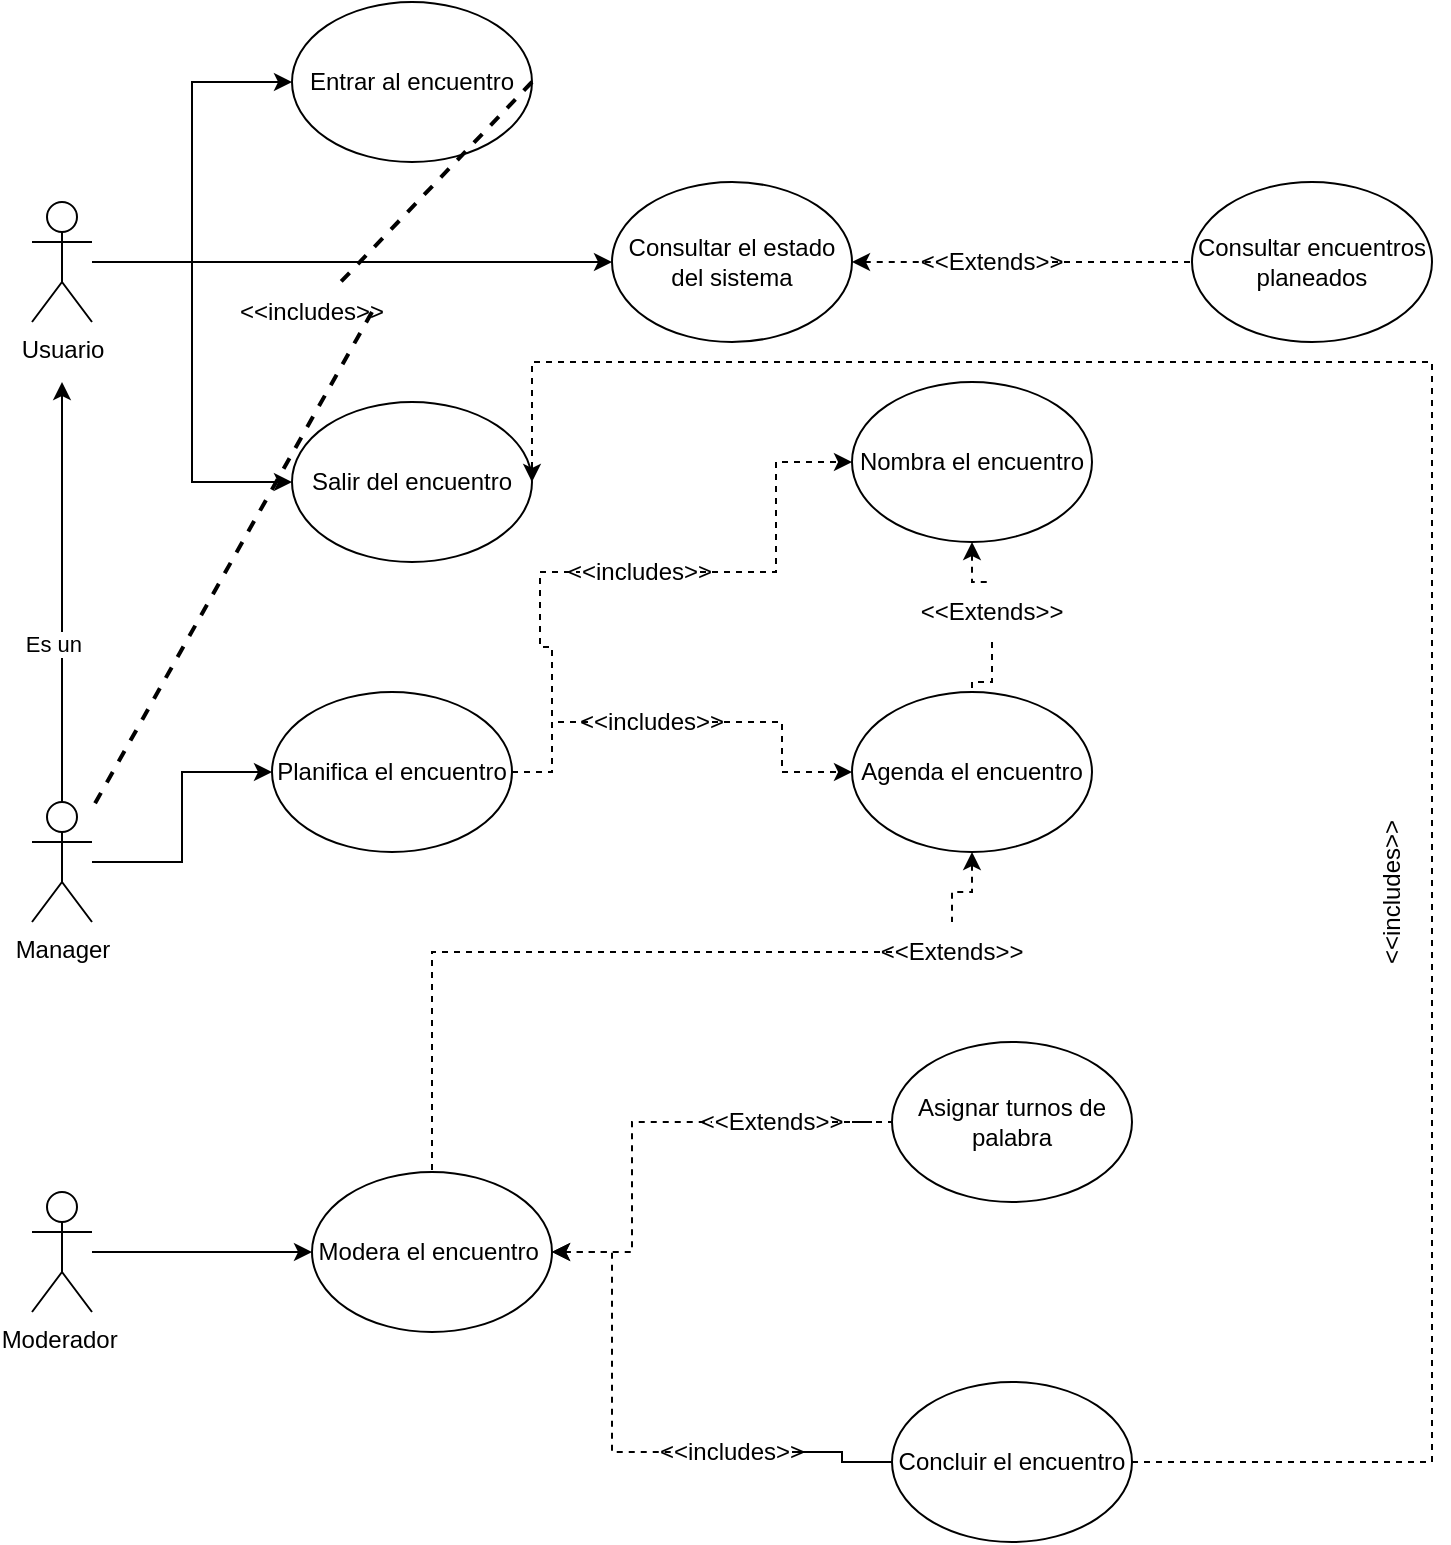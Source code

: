 <mxfile version="21.1.2" type="device">
  <diagram name="Página-1" id="Hc4uAjDOSzZKf6fAHVU8">
    <mxGraphModel dx="1036" dy="614" grid="1" gridSize="10" guides="1" tooltips="1" connect="1" arrows="1" fold="1" page="1" pageScale="1" pageWidth="827" pageHeight="1169" math="0" shadow="0">
      <root>
        <mxCell id="0" />
        <mxCell id="1" parent="0" />
        <mxCell id="Zw7e7EIyPkA-x-o7fJzw-4" style="edgeStyle=orthogonalEdgeStyle;rounded=0;orthogonalLoop=1;jettySize=auto;html=1;entryX=0;entryY=0.5;entryDx=0;entryDy=0;" parent="1" source="Zw7e7EIyPkA-x-o7fJzw-1" target="Zw7e7EIyPkA-x-o7fJzw-2" edge="1">
          <mxGeometry relative="1" as="geometry" />
        </mxCell>
        <mxCell id="Zw7e7EIyPkA-x-o7fJzw-5" style="edgeStyle=orthogonalEdgeStyle;rounded=0;orthogonalLoop=1;jettySize=auto;html=1;entryX=0;entryY=0.5;entryDx=0;entryDy=0;" parent="1" source="Zw7e7EIyPkA-x-o7fJzw-1" target="Zw7e7EIyPkA-x-o7fJzw-3" edge="1">
          <mxGeometry relative="1" as="geometry" />
        </mxCell>
        <mxCell id="9dRPQJvyAAZghA8Qvqfq-46" style="edgeStyle=orthogonalEdgeStyle;rounded=0;orthogonalLoop=1;jettySize=auto;html=1;entryX=0;entryY=0.5;entryDx=0;entryDy=0;" edge="1" parent="1" source="Zw7e7EIyPkA-x-o7fJzw-1" target="9dRPQJvyAAZghA8Qvqfq-45">
          <mxGeometry relative="1" as="geometry" />
        </mxCell>
        <mxCell id="Zw7e7EIyPkA-x-o7fJzw-1" value="Usuario" style="shape=umlActor;verticalLabelPosition=bottom;verticalAlign=top;html=1;outlineConnect=0;" parent="1" vertex="1">
          <mxGeometry x="80" y="170" width="30" height="60" as="geometry" />
        </mxCell>
        <mxCell id="Zw7e7EIyPkA-x-o7fJzw-2" value="Entrar al encuentro" style="ellipse;whiteSpace=wrap;html=1;" parent="1" vertex="1">
          <mxGeometry x="210" y="70" width="120" height="80" as="geometry" />
        </mxCell>
        <mxCell id="Zw7e7EIyPkA-x-o7fJzw-3" value="Salir del encuentro" style="ellipse;whiteSpace=wrap;html=1;" parent="1" vertex="1">
          <mxGeometry x="210" y="270" width="120" height="80" as="geometry" />
        </mxCell>
        <mxCell id="9dRPQJvyAAZghA8Qvqfq-6" style="edgeStyle=orthogonalEdgeStyle;rounded=0;orthogonalLoop=1;jettySize=auto;html=1;" edge="1" parent="1" source="9dRPQJvyAAZghA8Qvqfq-2">
          <mxGeometry relative="1" as="geometry">
            <mxPoint x="95" y="260" as="targetPoint" />
          </mxGeometry>
        </mxCell>
        <mxCell id="9dRPQJvyAAZghA8Qvqfq-7" value="Es un&amp;nbsp;" style="edgeLabel;html=1;align=center;verticalAlign=middle;resizable=0;points=[];" vertex="1" connectable="0" parent="9dRPQJvyAAZghA8Qvqfq-6">
          <mxGeometry x="-0.249" y="3" relative="1" as="geometry">
            <mxPoint as="offset" />
          </mxGeometry>
        </mxCell>
        <mxCell id="9dRPQJvyAAZghA8Qvqfq-22" style="edgeStyle=orthogonalEdgeStyle;rounded=0;orthogonalLoop=1;jettySize=auto;html=1;entryX=0;entryY=0.5;entryDx=0;entryDy=0;" edge="1" parent="1" source="9dRPQJvyAAZghA8Qvqfq-2" target="9dRPQJvyAAZghA8Qvqfq-8">
          <mxGeometry relative="1" as="geometry" />
        </mxCell>
        <mxCell id="9dRPQJvyAAZghA8Qvqfq-2" value="Manager" style="shape=umlActor;verticalLabelPosition=bottom;verticalAlign=top;html=1;outlineConnect=0;" vertex="1" parent="1">
          <mxGeometry x="80" y="470" width="30" height="60" as="geometry" />
        </mxCell>
        <mxCell id="9dRPQJvyAAZghA8Qvqfq-3" value="" style="endArrow=none;dashed=1;html=1;strokeWidth=2;rounded=0;exitX=1;exitY=0.5;exitDx=0;exitDy=0;" edge="1" parent="1" source="9dRPQJvyAAZghA8Qvqfq-4" target="9dRPQJvyAAZghA8Qvqfq-2">
          <mxGeometry width="50" height="50" relative="1" as="geometry">
            <mxPoint x="390" y="320" as="sourcePoint" />
            <mxPoint x="440" y="270" as="targetPoint" />
          </mxGeometry>
        </mxCell>
        <mxCell id="9dRPQJvyAAZghA8Qvqfq-5" value="" style="endArrow=none;dashed=1;html=1;strokeWidth=2;rounded=0;exitX=1;exitY=0.5;exitDx=0;exitDy=0;" edge="1" parent="1" source="Zw7e7EIyPkA-x-o7fJzw-2" target="9dRPQJvyAAZghA8Qvqfq-4">
          <mxGeometry width="50" height="50" relative="1" as="geometry">
            <mxPoint x="330" y="110" as="sourcePoint" />
            <mxPoint x="90" y="345" as="targetPoint" />
          </mxGeometry>
        </mxCell>
        <mxCell id="9dRPQJvyAAZghA8Qvqfq-4" value="&amp;lt;&amp;lt;includes&amp;gt;&amp;gt;" style="text;html=1;strokeColor=none;fillColor=none;align=center;verticalAlign=middle;whiteSpace=wrap;rounded=0;" vertex="1" parent="1">
          <mxGeometry x="190" y="210" width="60" height="30" as="geometry" />
        </mxCell>
        <mxCell id="9dRPQJvyAAZghA8Qvqfq-12" style="edgeStyle=orthogonalEdgeStyle;rounded=0;orthogonalLoop=1;jettySize=auto;html=1;entryX=0;entryY=0.5;entryDx=0;entryDy=0;dashed=1;" edge="1" parent="1" source="9dRPQJvyAAZghA8Qvqfq-17" target="9dRPQJvyAAZghA8Qvqfq-10">
          <mxGeometry relative="1" as="geometry" />
        </mxCell>
        <mxCell id="9dRPQJvyAAZghA8Qvqfq-13" style="edgeStyle=orthogonalEdgeStyle;rounded=0;orthogonalLoop=1;jettySize=auto;html=1;entryX=0;entryY=0.5;entryDx=0;entryDy=0;dashed=1;" edge="1" parent="1" source="9dRPQJvyAAZghA8Qvqfq-15" target="9dRPQJvyAAZghA8Qvqfq-9">
          <mxGeometry relative="1" as="geometry" />
        </mxCell>
        <mxCell id="9dRPQJvyAAZghA8Qvqfq-8" value="Planifica el encuentro" style="ellipse;whiteSpace=wrap;html=1;" vertex="1" parent="1">
          <mxGeometry x="200" y="415" width="120" height="80" as="geometry" />
        </mxCell>
        <mxCell id="9dRPQJvyAAZghA8Qvqfq-24" style="edgeStyle=orthogonalEdgeStyle;rounded=0;orthogonalLoop=1;jettySize=auto;html=1;dashed=1;startArrow=none;startFill=0;endArrow=none;endFill=0;" edge="1" parent="1" source="9dRPQJvyAAZghA8Qvqfq-26" target="9dRPQJvyAAZghA8Qvqfq-10">
          <mxGeometry relative="1" as="geometry" />
        </mxCell>
        <mxCell id="9dRPQJvyAAZghA8Qvqfq-9" value="Nombra el encuentro" style="ellipse;whiteSpace=wrap;html=1;" vertex="1" parent="1">
          <mxGeometry x="490" y="260" width="120" height="80" as="geometry" />
        </mxCell>
        <mxCell id="9dRPQJvyAAZghA8Qvqfq-25" style="edgeStyle=orthogonalEdgeStyle;rounded=0;orthogonalLoop=1;jettySize=auto;html=1;entryX=0.5;entryY=0;entryDx=0;entryDy=0;dashed=1;endArrow=none;endFill=0;startArrow=none;startFill=0;" edge="1" parent="1" source="9dRPQJvyAAZghA8Qvqfq-28" target="9dRPQJvyAAZghA8Qvqfq-11">
          <mxGeometry relative="1" as="geometry" />
        </mxCell>
        <mxCell id="9dRPQJvyAAZghA8Qvqfq-10" value="Agenda el encuentro" style="ellipse;whiteSpace=wrap;html=1;" vertex="1" parent="1">
          <mxGeometry x="490" y="415" width="120" height="80" as="geometry" />
        </mxCell>
        <mxCell id="9dRPQJvyAAZghA8Qvqfq-35" style="edgeStyle=orthogonalEdgeStyle;rounded=0;orthogonalLoop=1;jettySize=auto;html=1;entryX=0;entryY=0.5;entryDx=0;entryDy=0;dashed=1;endArrow=none;endFill=0;" edge="1" parent="1" source="9dRPQJvyAAZghA8Qvqfq-37" target="9dRPQJvyAAZghA8Qvqfq-33">
          <mxGeometry relative="1" as="geometry" />
        </mxCell>
        <mxCell id="9dRPQJvyAAZghA8Qvqfq-36" style="edgeStyle=orthogonalEdgeStyle;rounded=0;orthogonalLoop=1;jettySize=auto;html=1;entryX=0;entryY=0.5;entryDx=0;entryDy=0;endArrow=none;endFill=0;" edge="1" parent="1" source="9dRPQJvyAAZghA8Qvqfq-39" target="9dRPQJvyAAZghA8Qvqfq-34">
          <mxGeometry relative="1" as="geometry" />
        </mxCell>
        <mxCell id="9dRPQJvyAAZghA8Qvqfq-11" value="Modera el encuentro&amp;nbsp;" style="ellipse;whiteSpace=wrap;html=1;" vertex="1" parent="1">
          <mxGeometry x="220" y="655" width="120" height="80" as="geometry" />
        </mxCell>
        <mxCell id="9dRPQJvyAAZghA8Qvqfq-16" value="" style="edgeStyle=orthogonalEdgeStyle;rounded=0;orthogonalLoop=1;jettySize=auto;html=1;entryX=0;entryY=0.5;entryDx=0;entryDy=0;dashed=1;endArrow=none;endFill=0;" edge="1" parent="1" source="9dRPQJvyAAZghA8Qvqfq-8" target="9dRPQJvyAAZghA8Qvqfq-15">
          <mxGeometry relative="1" as="geometry">
            <mxPoint x="320" y="430" as="sourcePoint" />
            <mxPoint x="470" y="300" as="targetPoint" />
          </mxGeometry>
        </mxCell>
        <mxCell id="9dRPQJvyAAZghA8Qvqfq-15" value="&amp;lt;&amp;lt;includes&amp;gt;&amp;gt;" style="text;html=1;strokeColor=none;fillColor=none;align=center;verticalAlign=middle;whiteSpace=wrap;rounded=0;" vertex="1" parent="1">
          <mxGeometry x="354" y="340" width="60" height="30" as="geometry" />
        </mxCell>
        <mxCell id="9dRPQJvyAAZghA8Qvqfq-20" value="" style="edgeStyle=orthogonalEdgeStyle;rounded=0;orthogonalLoop=1;jettySize=auto;html=1;entryX=0;entryY=0.5;entryDx=0;entryDy=0;dashed=1;endArrow=none;endFill=0;" edge="1" parent="1" source="9dRPQJvyAAZghA8Qvqfq-8" target="9dRPQJvyAAZghA8Qvqfq-17">
          <mxGeometry relative="1" as="geometry">
            <mxPoint x="320" y="430" as="sourcePoint" />
            <mxPoint x="480" y="430" as="targetPoint" />
          </mxGeometry>
        </mxCell>
        <mxCell id="9dRPQJvyAAZghA8Qvqfq-17" value="&amp;lt;&amp;lt;includes&amp;gt;&amp;gt;" style="text;html=1;strokeColor=none;fillColor=none;align=center;verticalAlign=middle;whiteSpace=wrap;rounded=0;" vertex="1" parent="1">
          <mxGeometry x="360" y="415" width="60" height="30" as="geometry" />
        </mxCell>
        <mxCell id="9dRPQJvyAAZghA8Qvqfq-27" value="" style="edgeStyle=orthogonalEdgeStyle;rounded=0;orthogonalLoop=1;jettySize=auto;html=1;dashed=1;startArrow=classic;startFill=1;endArrow=none;endFill=0;" edge="1" parent="1" source="9dRPQJvyAAZghA8Qvqfq-9" target="9dRPQJvyAAZghA8Qvqfq-26">
          <mxGeometry relative="1" as="geometry">
            <mxPoint x="550" y="340" as="sourcePoint" />
            <mxPoint x="550" y="415" as="targetPoint" />
          </mxGeometry>
        </mxCell>
        <mxCell id="9dRPQJvyAAZghA8Qvqfq-26" value="&amp;lt;&amp;lt;Extends&amp;gt;&amp;gt;" style="text;html=1;strokeColor=none;fillColor=none;align=center;verticalAlign=middle;whiteSpace=wrap;rounded=0;" vertex="1" parent="1">
          <mxGeometry x="530" y="360" width="60" height="30" as="geometry" />
        </mxCell>
        <mxCell id="9dRPQJvyAAZghA8Qvqfq-29" value="" style="edgeStyle=orthogonalEdgeStyle;rounded=0;orthogonalLoop=1;jettySize=auto;html=1;entryX=0.5;entryY=0;entryDx=0;entryDy=0;dashed=1;endArrow=none;endFill=0;startArrow=classic;startFill=1;" edge="1" parent="1" source="9dRPQJvyAAZghA8Qvqfq-10" target="9dRPQJvyAAZghA8Qvqfq-28">
          <mxGeometry relative="1" as="geometry">
            <mxPoint x="550" y="495" as="sourcePoint" />
            <mxPoint x="550" y="585" as="targetPoint" />
          </mxGeometry>
        </mxCell>
        <mxCell id="9dRPQJvyAAZghA8Qvqfq-28" value="&amp;lt;&amp;lt;Extends&amp;gt;&amp;gt;" style="text;html=1;strokeColor=none;fillColor=none;align=center;verticalAlign=middle;whiteSpace=wrap;rounded=0;" vertex="1" parent="1">
          <mxGeometry x="510" y="530" width="60" height="30" as="geometry" />
        </mxCell>
        <mxCell id="9dRPQJvyAAZghA8Qvqfq-31" style="edgeStyle=orthogonalEdgeStyle;rounded=0;orthogonalLoop=1;jettySize=auto;html=1;entryX=0;entryY=0.5;entryDx=0;entryDy=0;" edge="1" parent="1" source="9dRPQJvyAAZghA8Qvqfq-30" target="9dRPQJvyAAZghA8Qvqfq-11">
          <mxGeometry relative="1" as="geometry" />
        </mxCell>
        <mxCell id="9dRPQJvyAAZghA8Qvqfq-30" value="Moderador&amp;nbsp;" style="shape=umlActor;verticalLabelPosition=bottom;verticalAlign=top;html=1;outlineConnect=0;" vertex="1" parent="1">
          <mxGeometry x="80" y="665" width="30" height="60" as="geometry" />
        </mxCell>
        <mxCell id="9dRPQJvyAAZghA8Qvqfq-33" value="Asignar turnos de palabra" style="ellipse;whiteSpace=wrap;html=1;" vertex="1" parent="1">
          <mxGeometry x="510" y="590" width="120" height="80" as="geometry" />
        </mxCell>
        <mxCell id="9dRPQJvyAAZghA8Qvqfq-41" style="edgeStyle=orthogonalEdgeStyle;rounded=0;orthogonalLoop=1;jettySize=auto;html=1;entryX=1;entryY=0.5;entryDx=0;entryDy=0;dashed=1;" edge="1" parent="1" source="9dRPQJvyAAZghA8Qvqfq-34" target="Zw7e7EIyPkA-x-o7fJzw-3">
          <mxGeometry relative="1" as="geometry">
            <Array as="points">
              <mxPoint x="780" y="800" />
              <mxPoint x="780" y="250" />
              <mxPoint x="330" y="250" />
            </Array>
          </mxGeometry>
        </mxCell>
        <mxCell id="9dRPQJvyAAZghA8Qvqfq-34" value="Concluir el encuentro" style="ellipse;whiteSpace=wrap;html=1;" vertex="1" parent="1">
          <mxGeometry x="510" y="760" width="120" height="80" as="geometry" />
        </mxCell>
        <mxCell id="9dRPQJvyAAZghA8Qvqfq-38" value="" style="edgeStyle=orthogonalEdgeStyle;rounded=0;orthogonalLoop=1;jettySize=auto;html=1;entryX=0;entryY=0.5;entryDx=0;entryDy=0;dashed=1;startArrow=classic;startFill=1;endArrow=none;endFill=0;" edge="1" parent="1" source="9dRPQJvyAAZghA8Qvqfq-11" target="9dRPQJvyAAZghA8Qvqfq-37">
          <mxGeometry relative="1" as="geometry">
            <mxPoint x="340" y="695" as="sourcePoint" />
            <mxPoint x="510" y="630" as="targetPoint" />
          </mxGeometry>
        </mxCell>
        <mxCell id="9dRPQJvyAAZghA8Qvqfq-37" value="&amp;lt;&amp;lt;Extends&amp;gt;&amp;gt;" style="text;html=1;strokeColor=none;fillColor=none;align=center;verticalAlign=middle;whiteSpace=wrap;rounded=0;" vertex="1" parent="1">
          <mxGeometry x="420" y="615" width="60" height="30" as="geometry" />
        </mxCell>
        <mxCell id="9dRPQJvyAAZghA8Qvqfq-40" value="" style="edgeStyle=orthogonalEdgeStyle;rounded=0;orthogonalLoop=1;jettySize=auto;html=1;entryX=0;entryY=0.5;entryDx=0;entryDy=0;dashed=1;endArrow=none;endFill=0;startArrow=classic;startFill=1;" edge="1" parent="1" source="9dRPQJvyAAZghA8Qvqfq-11" target="9dRPQJvyAAZghA8Qvqfq-39">
          <mxGeometry relative="1" as="geometry">
            <mxPoint x="340" y="695" as="sourcePoint" />
            <mxPoint x="510" y="800" as="targetPoint" />
          </mxGeometry>
        </mxCell>
        <mxCell id="9dRPQJvyAAZghA8Qvqfq-39" value="&amp;lt;&amp;lt;includes&amp;gt;&amp;gt;" style="text;html=1;strokeColor=none;fillColor=none;align=center;verticalAlign=middle;whiteSpace=wrap;rounded=0;" vertex="1" parent="1">
          <mxGeometry x="400" y="780" width="60" height="30" as="geometry" />
        </mxCell>
        <mxCell id="9dRPQJvyAAZghA8Qvqfq-42" value="&amp;lt;&amp;lt;includes&amp;gt;&amp;gt;" style="text;html=1;strokeColor=none;fillColor=none;align=center;verticalAlign=middle;whiteSpace=wrap;rounded=0;rotation=-90;" vertex="1" parent="1">
          <mxGeometry x="730" y="500" width="60" height="30" as="geometry" />
        </mxCell>
        <mxCell id="9dRPQJvyAAZghA8Qvqfq-48" style="edgeStyle=orthogonalEdgeStyle;rounded=0;orthogonalLoop=1;jettySize=auto;html=1;dashed=1;endArrow=none;endFill=0;" edge="1" parent="1" source="9dRPQJvyAAZghA8Qvqfq-49" target="9dRPQJvyAAZghA8Qvqfq-47">
          <mxGeometry relative="1" as="geometry" />
        </mxCell>
        <mxCell id="9dRPQJvyAAZghA8Qvqfq-45" value="Consultar el estado del sistema" style="ellipse;whiteSpace=wrap;html=1;" vertex="1" parent="1">
          <mxGeometry x="370" y="160" width="120" height="80" as="geometry" />
        </mxCell>
        <mxCell id="9dRPQJvyAAZghA8Qvqfq-47" value="Consultar encuentros planeados" style="ellipse;whiteSpace=wrap;html=1;" vertex="1" parent="1">
          <mxGeometry x="660" y="160" width="120" height="80" as="geometry" />
        </mxCell>
        <mxCell id="9dRPQJvyAAZghA8Qvqfq-50" value="" style="edgeStyle=orthogonalEdgeStyle;rounded=0;orthogonalLoop=1;jettySize=auto;html=1;dashed=1;endArrow=none;endFill=0;startArrow=classic;startFill=1;" edge="1" parent="1" source="9dRPQJvyAAZghA8Qvqfq-45" target="9dRPQJvyAAZghA8Qvqfq-49">
          <mxGeometry relative="1" as="geometry">
            <mxPoint x="490" y="200" as="sourcePoint" />
            <mxPoint x="630" y="200" as="targetPoint" />
          </mxGeometry>
        </mxCell>
        <mxCell id="9dRPQJvyAAZghA8Qvqfq-49" value="&amp;lt;&amp;lt;Extends&amp;gt;&amp;gt;" style="text;html=1;strokeColor=none;fillColor=none;align=center;verticalAlign=middle;whiteSpace=wrap;rounded=0;" vertex="1" parent="1">
          <mxGeometry x="530" y="185" width="60" height="30" as="geometry" />
        </mxCell>
      </root>
    </mxGraphModel>
  </diagram>
</mxfile>
